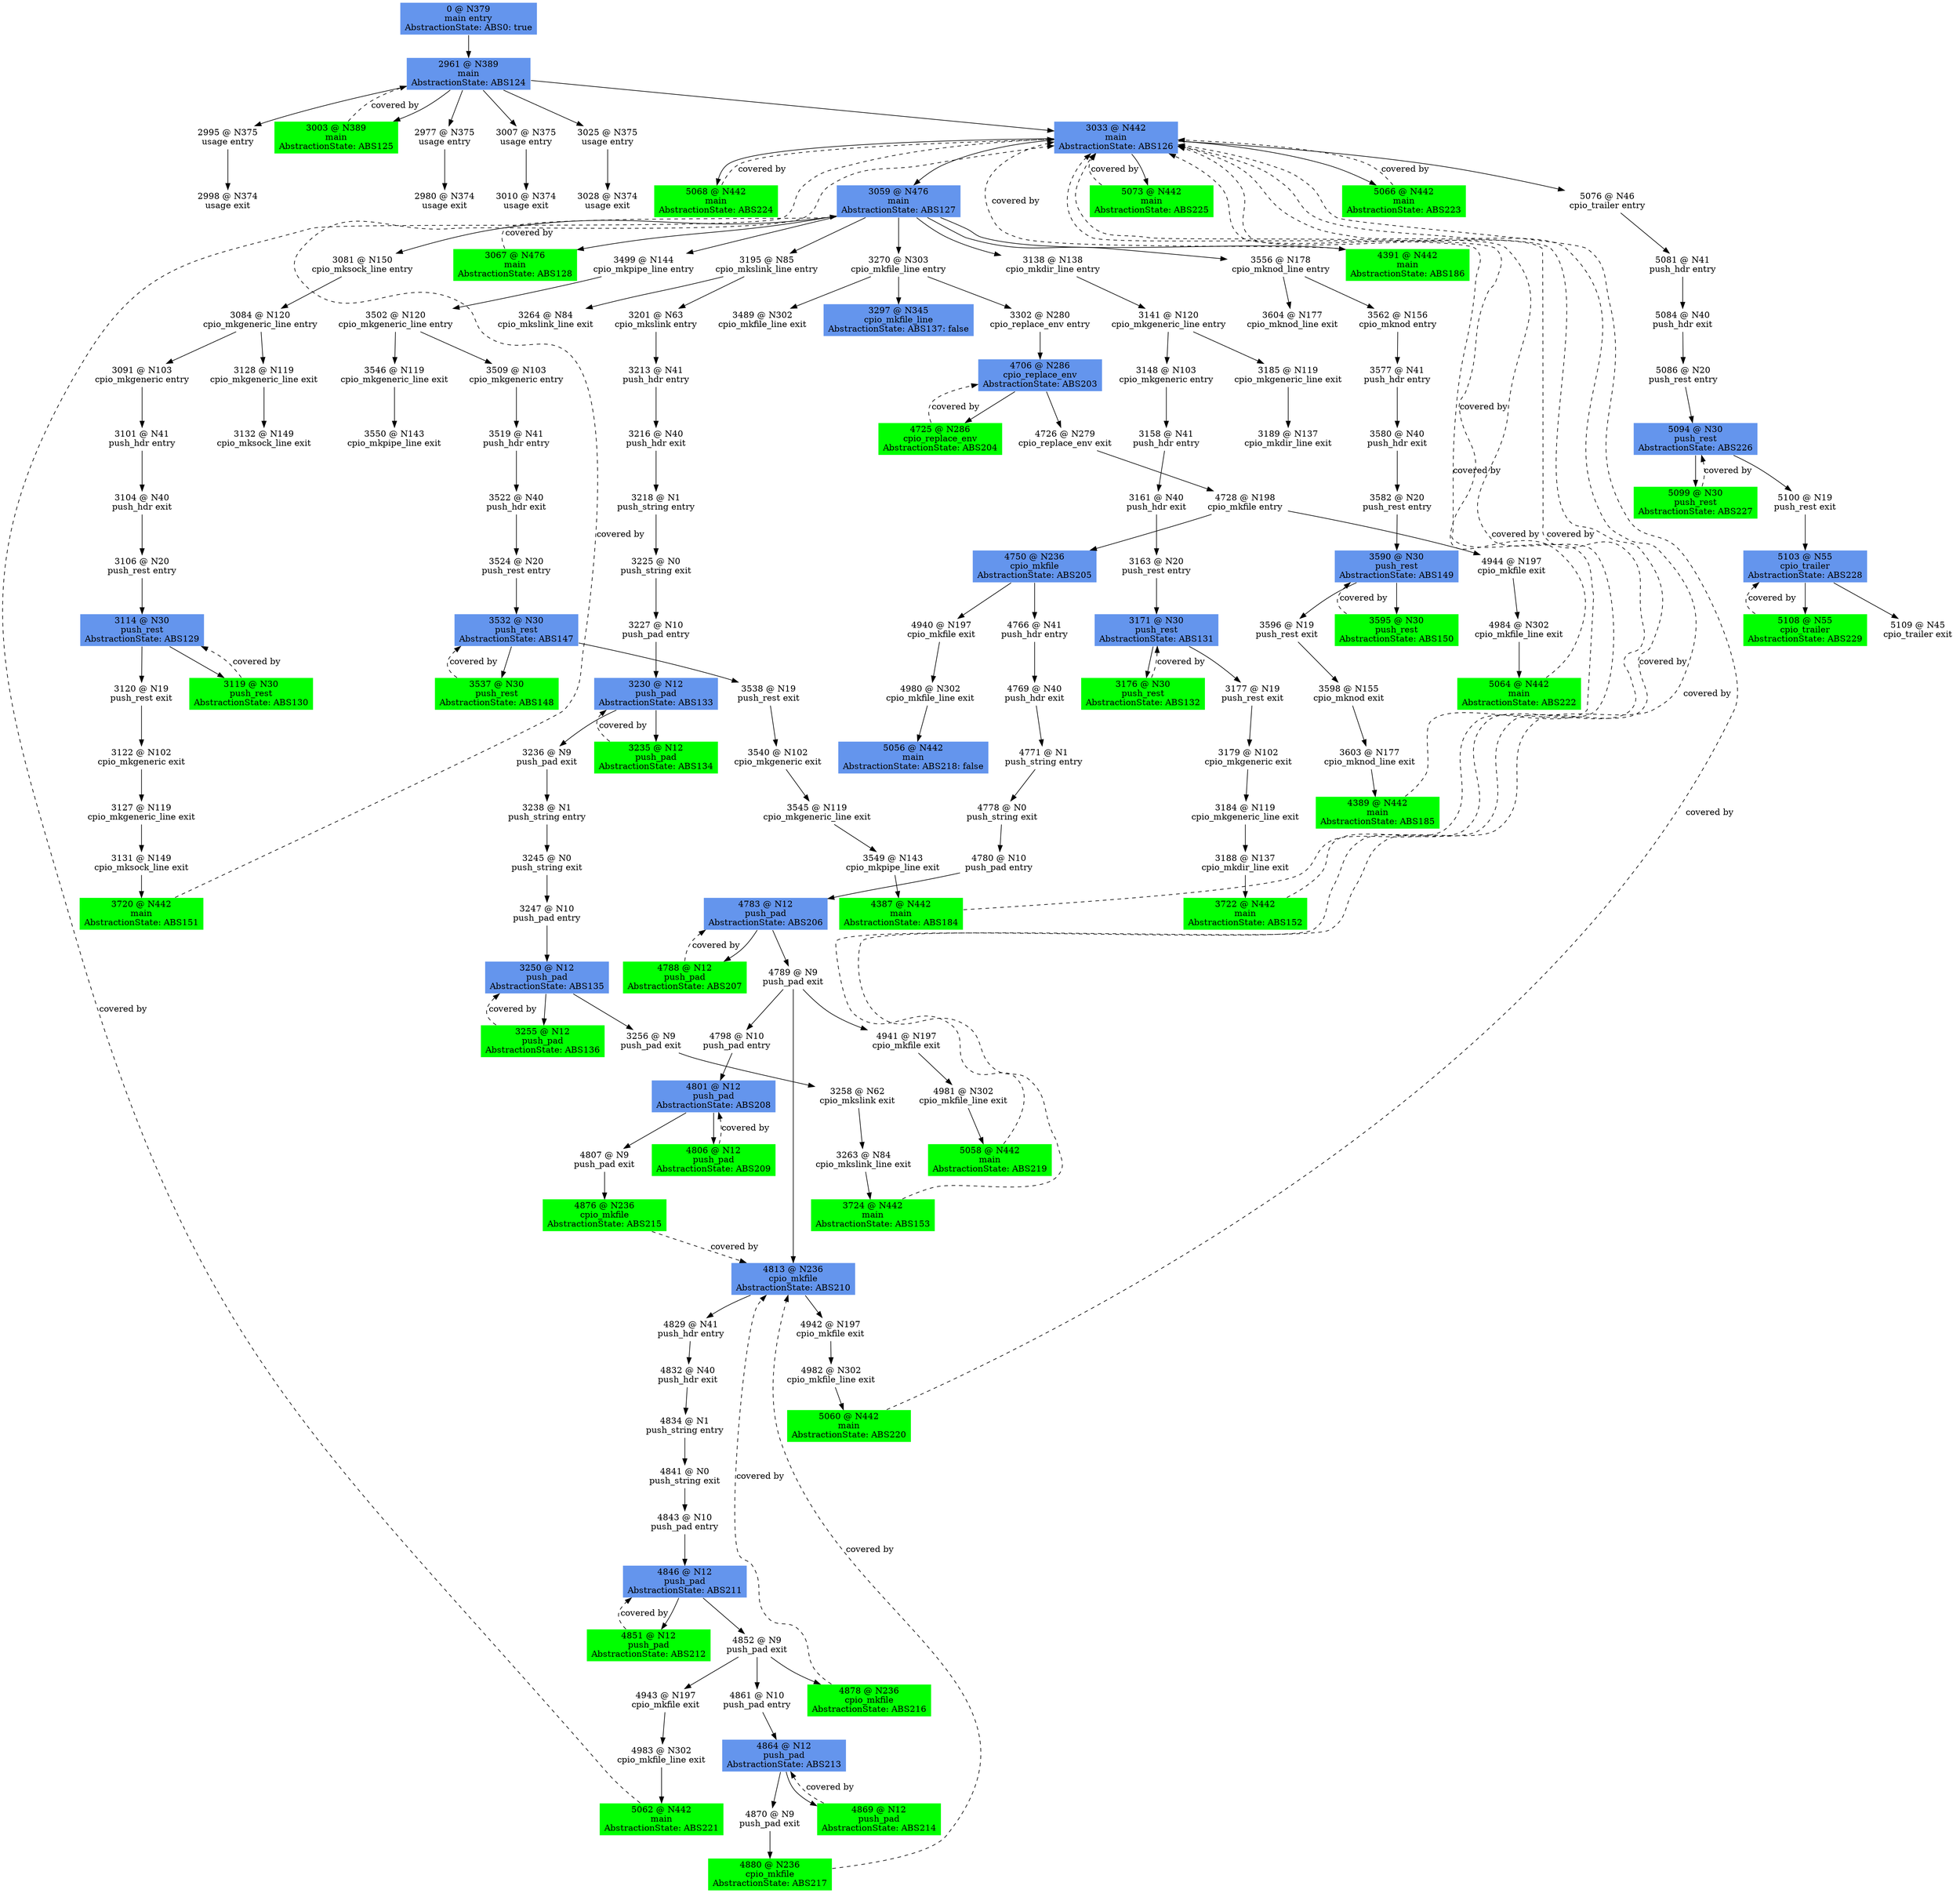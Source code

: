 digraph ARG {
node [style="filled" shape="box" color="white"]
0 [fillcolor="cornflowerblue" label="0 @ N379\nmain entry\nAbstractionState: ABS0: true" id="0"]
2961 [fillcolor="cornflowerblue" label="2961 @ N389\nmain\nAbstractionState: ABS124" id="2961"]
2995 [label="2995 @ N375\nusage entry\n" id="2995"]
2998 [label="2998 @ N374\nusage exit\n" id="2998"]
3003 [fillcolor="green" label="3003 @ N389\nmain\nAbstractionState: ABS125" id="3003"]
2977 [label="2977 @ N375\nusage entry\n" id="2977"]
2980 [label="2980 @ N374\nusage exit\n" id="2980"]
3007 [label="3007 @ N375\nusage entry\n" id="3007"]
3010 [label="3010 @ N374\nusage exit\n" id="3010"]
3025 [label="3025 @ N375\nusage entry\n" id="3025"]
3028 [label="3028 @ N374\nusage exit\n" id="3028"]
3033 [fillcolor="cornflowerblue" label="3033 @ N442\nmain\nAbstractionState: ABS126" id="3033"]
5066 [fillcolor="green" label="5066 @ N442\nmain\nAbstractionState: ABS223" id="5066"]
5076 [label="5076 @ N46\ncpio_trailer entry\n" id="5076"]
5081 [label="5081 @ N41\npush_hdr entry\n" id="5081"]
5084 [label="5084 @ N40\npush_hdr exit\n" id="5084"]
5086 [label="5086 @ N20\npush_rest entry\n" id="5086"]
5094 [fillcolor="cornflowerblue" label="5094 @ N30\npush_rest\nAbstractionState: ABS226" id="5094"]
5099 [fillcolor="green" label="5099 @ N30\npush_rest\nAbstractionState: ABS227" id="5099"]
5100 [label="5100 @ N19\npush_rest exit\n" id="5100"]
5103 [fillcolor="cornflowerblue" label="5103 @ N55\ncpio_trailer\nAbstractionState: ABS228" id="5103"]
5108 [fillcolor="green" label="5108 @ N55\ncpio_trailer\nAbstractionState: ABS229" id="5108"]
5109 [label="5109 @ N45\ncpio_trailer exit\n" id="5109"]
5073 [fillcolor="green" label="5073 @ N442\nmain\nAbstractionState: ABS225" id="5073"]
5068 [fillcolor="green" label="5068 @ N442\nmain\nAbstractionState: ABS224" id="5068"]
3059 [fillcolor="cornflowerblue" label="3059 @ N476\nmain\nAbstractionState: ABS127" id="3059"]
3556 [label="3556 @ N178\ncpio_mknod_line entry\n" id="3556"]
3604 [label="3604 @ N177\ncpio_mknod_line exit\n" id="3604"]
3562 [label="3562 @ N156\ncpio_mknod entry\n" id="3562"]
3577 [label="3577 @ N41\npush_hdr entry\n" id="3577"]
3580 [label="3580 @ N40\npush_hdr exit\n" id="3580"]
3582 [label="3582 @ N20\npush_rest entry\n" id="3582"]
3590 [fillcolor="cornflowerblue" label="3590 @ N30\npush_rest\nAbstractionState: ABS149" id="3590"]
3595 [fillcolor="green" label="3595 @ N30\npush_rest\nAbstractionState: ABS150" id="3595"]
3596 [label="3596 @ N19\npush_rest exit\n" id="3596"]
3598 [label="3598 @ N155\ncpio_mknod exit\n" id="3598"]
3603 [label="3603 @ N177\ncpio_mknod_line exit\n" id="3603"]
4389 [fillcolor="green" label="4389 @ N442\nmain\nAbstractionState: ABS185" id="4389"]
3067 [fillcolor="green" label="3067 @ N476\nmain\nAbstractionState: ABS128" id="3067"]
3270 [label="3270 @ N303\ncpio_mkfile_line entry\n" id="3270"]
3302 [label="3302 @ N280\ncpio_replace_env entry\n" id="3302"]
4706 [fillcolor="cornflowerblue" label="4706 @ N286\ncpio_replace_env\nAbstractionState: ABS203" id="4706"]
4725 [fillcolor="green" label="4725 @ N286\ncpio_replace_env\nAbstractionState: ABS204" id="4725"]
4726 [label="4726 @ N279\ncpio_replace_env exit\n" id="4726"]
4728 [label="4728 @ N198\ncpio_mkfile entry\n" id="4728"]
4750 [fillcolor="cornflowerblue" label="4750 @ N236\ncpio_mkfile\nAbstractionState: ABS205" id="4750"]
4766 [label="4766 @ N41\npush_hdr entry\n" id="4766"]
4769 [label="4769 @ N40\npush_hdr exit\n" id="4769"]
4771 [label="4771 @ N1\npush_string entry\n" id="4771"]
4778 [label="4778 @ N0\npush_string exit\n" id="4778"]
4780 [label="4780 @ N10\npush_pad entry\n" id="4780"]
4783 [fillcolor="cornflowerblue" label="4783 @ N12\npush_pad\nAbstractionState: ABS206" id="4783"]
4788 [fillcolor="green" label="4788 @ N12\npush_pad\nAbstractionState: ABS207" id="4788"]
4789 [label="4789 @ N9\npush_pad exit\n" id="4789"]
4813 [fillcolor="cornflowerblue" label="4813 @ N236\ncpio_mkfile\nAbstractionState: ABS210" id="4813"]
4829 [label="4829 @ N41\npush_hdr entry\n" id="4829"]
4832 [label="4832 @ N40\npush_hdr exit\n" id="4832"]
4834 [label="4834 @ N1\npush_string entry\n" id="4834"]
4841 [label="4841 @ N0\npush_string exit\n" id="4841"]
4843 [label="4843 @ N10\npush_pad entry\n" id="4843"]
4846 [fillcolor="cornflowerblue" label="4846 @ N12\npush_pad\nAbstractionState: ABS211" id="4846"]
4852 [label="4852 @ N9\npush_pad exit\n" id="4852"]
4878 [fillcolor="green" label="4878 @ N236\ncpio_mkfile\nAbstractionState: ABS216" id="4878"]
4943 [label="4943 @ N197\ncpio_mkfile exit\n" id="4943"]
4983 [label="4983 @ N302\ncpio_mkfile_line exit\n" id="4983"]
5062 [fillcolor="green" label="5062 @ N442\nmain\nAbstractionState: ABS221" id="5062"]
4861 [label="4861 @ N10\npush_pad entry\n" id="4861"]
4864 [fillcolor="cornflowerblue" label="4864 @ N12\npush_pad\nAbstractionState: ABS213" id="4864"]
4870 [label="4870 @ N9\npush_pad exit\n" id="4870"]
4880 [fillcolor="green" label="4880 @ N236\ncpio_mkfile\nAbstractionState: ABS217" id="4880"]
4869 [fillcolor="green" label="4869 @ N12\npush_pad\nAbstractionState: ABS214" id="4869"]
4851 [fillcolor="green" label="4851 @ N12\npush_pad\nAbstractionState: ABS212" id="4851"]
4942 [label="4942 @ N197\ncpio_mkfile exit\n" id="4942"]
4982 [label="4982 @ N302\ncpio_mkfile_line exit\n" id="4982"]
5060 [fillcolor="green" label="5060 @ N442\nmain\nAbstractionState: ABS220" id="5060"]
4941 [label="4941 @ N197\ncpio_mkfile exit\n" id="4941"]
4981 [label="4981 @ N302\ncpio_mkfile_line exit\n" id="4981"]
5058 [fillcolor="green" label="5058 @ N442\nmain\nAbstractionState: ABS219" id="5058"]
4798 [label="4798 @ N10\npush_pad entry\n" id="4798"]
4801 [fillcolor="cornflowerblue" label="4801 @ N12\npush_pad\nAbstractionState: ABS208" id="4801"]
4806 [fillcolor="green" label="4806 @ N12\npush_pad\nAbstractionState: ABS209" id="4806"]
4807 [label="4807 @ N9\npush_pad exit\n" id="4807"]
4876 [fillcolor="green" label="4876 @ N236\ncpio_mkfile\nAbstractionState: ABS215" id="4876"]
4940 [label="4940 @ N197\ncpio_mkfile exit\n" id="4940"]
4980 [label="4980 @ N302\ncpio_mkfile_line exit\n" id="4980"]
5056 [fillcolor="cornflowerblue" label="5056 @ N442\nmain\nAbstractionState: ABS218: false" id="5056"]
4944 [label="4944 @ N197\ncpio_mkfile exit\n" id="4944"]
4984 [label="4984 @ N302\ncpio_mkfile_line exit\n" id="4984"]
5064 [fillcolor="green" label="5064 @ N442\nmain\nAbstractionState: ABS222" id="5064"]
3489 [label="3489 @ N302\ncpio_mkfile_line exit\n" id="3489"]
3297 [fillcolor="cornflowerblue" label="3297 @ N345\ncpio_mkfile_line\nAbstractionState: ABS137: false" id="3297"]
3138 [label="3138 @ N138\ncpio_mkdir_line entry\n" id="3138"]
3141 [label="3141 @ N120\ncpio_mkgeneric_line entry\n" id="3141"]
3148 [label="3148 @ N103\ncpio_mkgeneric entry\n" id="3148"]
3158 [label="3158 @ N41\npush_hdr entry\n" id="3158"]
3161 [label="3161 @ N40\npush_hdr exit\n" id="3161"]
3163 [label="3163 @ N20\npush_rest entry\n" id="3163"]
3171 [fillcolor="cornflowerblue" label="3171 @ N30\npush_rest\nAbstractionState: ABS131" id="3171"]
3176 [fillcolor="green" label="3176 @ N30\npush_rest\nAbstractionState: ABS132" id="3176"]
3177 [label="3177 @ N19\npush_rest exit\n" id="3177"]
3179 [label="3179 @ N102\ncpio_mkgeneric exit\n" id="3179"]
3184 [label="3184 @ N119\ncpio_mkgeneric_line exit\n" id="3184"]
3188 [label="3188 @ N137\ncpio_mkdir_line exit\n" id="3188"]
3722 [fillcolor="green" label="3722 @ N442\nmain\nAbstractionState: ABS152" id="3722"]
3185 [label="3185 @ N119\ncpio_mkgeneric_line exit\n" id="3185"]
3189 [label="3189 @ N137\ncpio_mkdir_line exit\n" id="3189"]
3081 [label="3081 @ N150\ncpio_mksock_line entry\n" id="3081"]
3084 [label="3084 @ N120\ncpio_mkgeneric_line entry\n" id="3084"]
3091 [label="3091 @ N103\ncpio_mkgeneric entry\n" id="3091"]
3101 [label="3101 @ N41\npush_hdr entry\n" id="3101"]
3104 [label="3104 @ N40\npush_hdr exit\n" id="3104"]
3106 [label="3106 @ N20\npush_rest entry\n" id="3106"]
3114 [fillcolor="cornflowerblue" label="3114 @ N30\npush_rest\nAbstractionState: ABS129" id="3114"]
3119 [fillcolor="green" label="3119 @ N30\npush_rest\nAbstractionState: ABS130" id="3119"]
3120 [label="3120 @ N19\npush_rest exit\n" id="3120"]
3122 [label="3122 @ N102\ncpio_mkgeneric exit\n" id="3122"]
3127 [label="3127 @ N119\ncpio_mkgeneric_line exit\n" id="3127"]
3131 [label="3131 @ N149\ncpio_mksock_line exit\n" id="3131"]
3720 [fillcolor="green" label="3720 @ N442\nmain\nAbstractionState: ABS151" id="3720"]
3128 [label="3128 @ N119\ncpio_mkgeneric_line exit\n" id="3128"]
3132 [label="3132 @ N149\ncpio_mksock_line exit\n" id="3132"]
3499 [label="3499 @ N144\ncpio_mkpipe_line entry\n" id="3499"]
3502 [label="3502 @ N120\ncpio_mkgeneric_line entry\n" id="3502"]
3509 [label="3509 @ N103\ncpio_mkgeneric entry\n" id="3509"]
3519 [label="3519 @ N41\npush_hdr entry\n" id="3519"]
3522 [label="3522 @ N40\npush_hdr exit\n" id="3522"]
3524 [label="3524 @ N20\npush_rest entry\n" id="3524"]
3532 [fillcolor="cornflowerblue" label="3532 @ N30\npush_rest\nAbstractionState: ABS147" id="3532"]
3538 [label="3538 @ N19\npush_rest exit\n" id="3538"]
3540 [label="3540 @ N102\ncpio_mkgeneric exit\n" id="3540"]
3545 [label="3545 @ N119\ncpio_mkgeneric_line exit\n" id="3545"]
3549 [label="3549 @ N143\ncpio_mkpipe_line exit\n" id="3549"]
4387 [fillcolor="green" label="4387 @ N442\nmain\nAbstractionState: ABS184" id="4387"]
3537 [fillcolor="green" label="3537 @ N30\npush_rest\nAbstractionState: ABS148" id="3537"]
3546 [label="3546 @ N119\ncpio_mkgeneric_line exit\n" id="3546"]
3550 [label="3550 @ N143\ncpio_mkpipe_line exit\n" id="3550"]
3195 [label="3195 @ N85\ncpio_mkslink_line entry\n" id="3195"]
3264 [label="3264 @ N84\ncpio_mkslink_line exit\n" id="3264"]
3201 [label="3201 @ N63\ncpio_mkslink entry\n" id="3201"]
3213 [label="3213 @ N41\npush_hdr entry\n" id="3213"]
3216 [label="3216 @ N40\npush_hdr exit\n" id="3216"]
3218 [label="3218 @ N1\npush_string entry\n" id="3218"]
3225 [label="3225 @ N0\npush_string exit\n" id="3225"]
3227 [label="3227 @ N10\npush_pad entry\n" id="3227"]
3230 [fillcolor="cornflowerblue" label="3230 @ N12\npush_pad\nAbstractionState: ABS133" id="3230"]
3236 [label="3236 @ N9\npush_pad exit\n" id="3236"]
3238 [label="3238 @ N1\npush_string entry\n" id="3238"]
3245 [label="3245 @ N0\npush_string exit\n" id="3245"]
3247 [label="3247 @ N10\npush_pad entry\n" id="3247"]
3250 [fillcolor="cornflowerblue" label="3250 @ N12\npush_pad\nAbstractionState: ABS135" id="3250"]
3256 [label="3256 @ N9\npush_pad exit\n" id="3256"]
3258 [label="3258 @ N62\ncpio_mkslink exit\n" id="3258"]
3263 [label="3263 @ N84\ncpio_mkslink_line exit\n" id="3263"]
3724 [fillcolor="green" label="3724 @ N442\nmain\nAbstractionState: ABS153" id="3724"]
3255 [fillcolor="green" label="3255 @ N12\npush_pad\nAbstractionState: ABS136" id="3255"]
3235 [fillcolor="green" label="3235 @ N12\npush_pad\nAbstractionState: ABS134" id="3235"]
4391 [fillcolor="green" label="4391 @ N442\nmain\nAbstractionState: ABS186" id="4391"]
0 -> 2961 []
3003 -> 2961 [style="dashed" weight="0" label="covered by"]
2961 -> 3033 []
2961 -> 3025 []
2961 -> 3007 []
2961 -> 2977 []
2961 -> 3003 []
2961 -> 2995 []
2995 -> 2998 []
2977 -> 2980 []
3007 -> 3010 []
3025 -> 3028 []
3720 -> 3033 [style="dashed" weight="0" label="covered by"]
3722 -> 3033 [style="dashed" weight="0" label="covered by"]
3724 -> 3033 [style="dashed" weight="0" label="covered by"]
4387 -> 3033 [style="dashed" weight="0" label="covered by"]
4389 -> 3033 [style="dashed" weight="0" label="covered by"]
4391 -> 3033 [style="dashed" weight="0" label="covered by"]
5058 -> 3033 [style="dashed" weight="0" label="covered by"]
5060 -> 3033 [style="dashed" weight="0" label="covered by"]
5062 -> 3033 [style="dashed" weight="0" label="covered by"]
5064 -> 3033 [style="dashed" weight="0" label="covered by"]
5066 -> 3033 [style="dashed" weight="0" label="covered by"]
5068 -> 3033 [style="dashed" weight="0" label="covered by"]
5073 -> 3033 [style="dashed" weight="0" label="covered by"]
3033 -> 3059 []
3033 -> 5068 []
3033 -> 5073 []
3033 -> 5076 []
3033 -> 5066 []
5076 -> 5081 []
5081 -> 5084 []
5084 -> 5086 []
5086 -> 5094 []
5099 -> 5094 [style="dashed" weight="0" label="covered by"]
5094 -> 5100 []
5094 -> 5099 []
5100 -> 5103 []
5108 -> 5103 [style="dashed" weight="0" label="covered by"]
5103 -> 5109 []
5103 -> 5108 []
3067 -> 3059 [style="dashed" weight="0" label="covered by"]
3059 -> 4391 []
3059 -> 3195 []
3059 -> 3499 []
3059 -> 3081 []
3059 -> 3138 []
3059 -> 3270 []
3059 -> 3067 []
3059 -> 3556 []
3556 -> 3562 []
3556 -> 3604 []
3562 -> 3577 []
3577 -> 3580 []
3580 -> 3582 []
3582 -> 3590 []
3595 -> 3590 [style="dashed" weight="0" label="covered by"]
3590 -> 3596 []
3590 -> 3595 []
3596 -> 3598 []
3598 -> 3603 []
3603 -> 4389 []
3270 -> 3297 []
3270 -> 3489 []
3270 -> 3302 []
3302 -> 4706 []
4725 -> 4706 [style="dashed" weight="0" label="covered by"]
4706 -> 4726 []
4706 -> 4725 []
4726 -> 4728 []
4728 -> 4944 []
4728 -> 4750 []
4750 -> 4940 []
4750 -> 4766 []
4766 -> 4769 []
4769 -> 4771 []
4771 -> 4778 []
4778 -> 4780 []
4780 -> 4783 []
4788 -> 4783 [style="dashed" weight="0" label="covered by"]
4783 -> 4789 []
4783 -> 4788 []
4789 -> 4798 []
4789 -> 4941 []
4789 -> 4813 []
4876 -> 4813 [style="dashed" weight="0" label="covered by"]
4878 -> 4813 [style="dashed" weight="0" label="covered by"]
4880 -> 4813 [style="dashed" weight="0" label="covered by"]
4813 -> 4942 []
4813 -> 4829 []
4829 -> 4832 []
4832 -> 4834 []
4834 -> 4841 []
4841 -> 4843 []
4843 -> 4846 []
4851 -> 4846 [style="dashed" weight="0" label="covered by"]
4846 -> 4851 []
4846 -> 4852 []
4852 -> 4861 []
4852 -> 4943 []
4852 -> 4878 []
4943 -> 4983 []
4983 -> 5062 []
4861 -> 4864 []
4869 -> 4864 [style="dashed" weight="0" label="covered by"]
4864 -> 4869 []
4864 -> 4870 []
4870 -> 4880 []
4942 -> 4982 []
4982 -> 5060 []
4941 -> 4981 []
4981 -> 5058 []
4798 -> 4801 []
4806 -> 4801 [style="dashed" weight="0" label="covered by"]
4801 -> 4807 []
4801 -> 4806 []
4807 -> 4876 []
4940 -> 4980 []
4980 -> 5056 []
4944 -> 4984 []
4984 -> 5064 []
3138 -> 3141 []
3141 -> 3185 []
3141 -> 3148 []
3148 -> 3158 []
3158 -> 3161 []
3161 -> 3163 []
3163 -> 3171 []
3176 -> 3171 [style="dashed" weight="0" label="covered by"]
3171 -> 3177 []
3171 -> 3176 []
3177 -> 3179 []
3179 -> 3184 []
3184 -> 3188 []
3188 -> 3722 []
3185 -> 3189 []
3081 -> 3084 []
3084 -> 3128 []
3084 -> 3091 []
3091 -> 3101 []
3101 -> 3104 []
3104 -> 3106 []
3106 -> 3114 []
3119 -> 3114 [style="dashed" weight="0" label="covered by"]
3114 -> 3120 []
3114 -> 3119 []
3120 -> 3122 []
3122 -> 3127 []
3127 -> 3131 []
3131 -> 3720 []
3128 -> 3132 []
3499 -> 3502 []
3502 -> 3546 []
3502 -> 3509 []
3509 -> 3519 []
3519 -> 3522 []
3522 -> 3524 []
3524 -> 3532 []
3537 -> 3532 [style="dashed" weight="0" label="covered by"]
3532 -> 3537 []
3532 -> 3538 []
3538 -> 3540 []
3540 -> 3545 []
3545 -> 3549 []
3549 -> 4387 []
3546 -> 3550 []
3195 -> 3201 []
3195 -> 3264 []
3201 -> 3213 []
3213 -> 3216 []
3216 -> 3218 []
3218 -> 3225 []
3225 -> 3227 []
3227 -> 3230 []
3235 -> 3230 [style="dashed" weight="0" label="covered by"]
3230 -> 3235 []
3230 -> 3236 []
3236 -> 3238 []
3238 -> 3245 []
3245 -> 3247 []
3247 -> 3250 []
3255 -> 3250 [style="dashed" weight="0" label="covered by"]
3250 -> 3255 []
3250 -> 3256 []
3256 -> 3258 []
3258 -> 3263 []
3263 -> 3724 []
}
